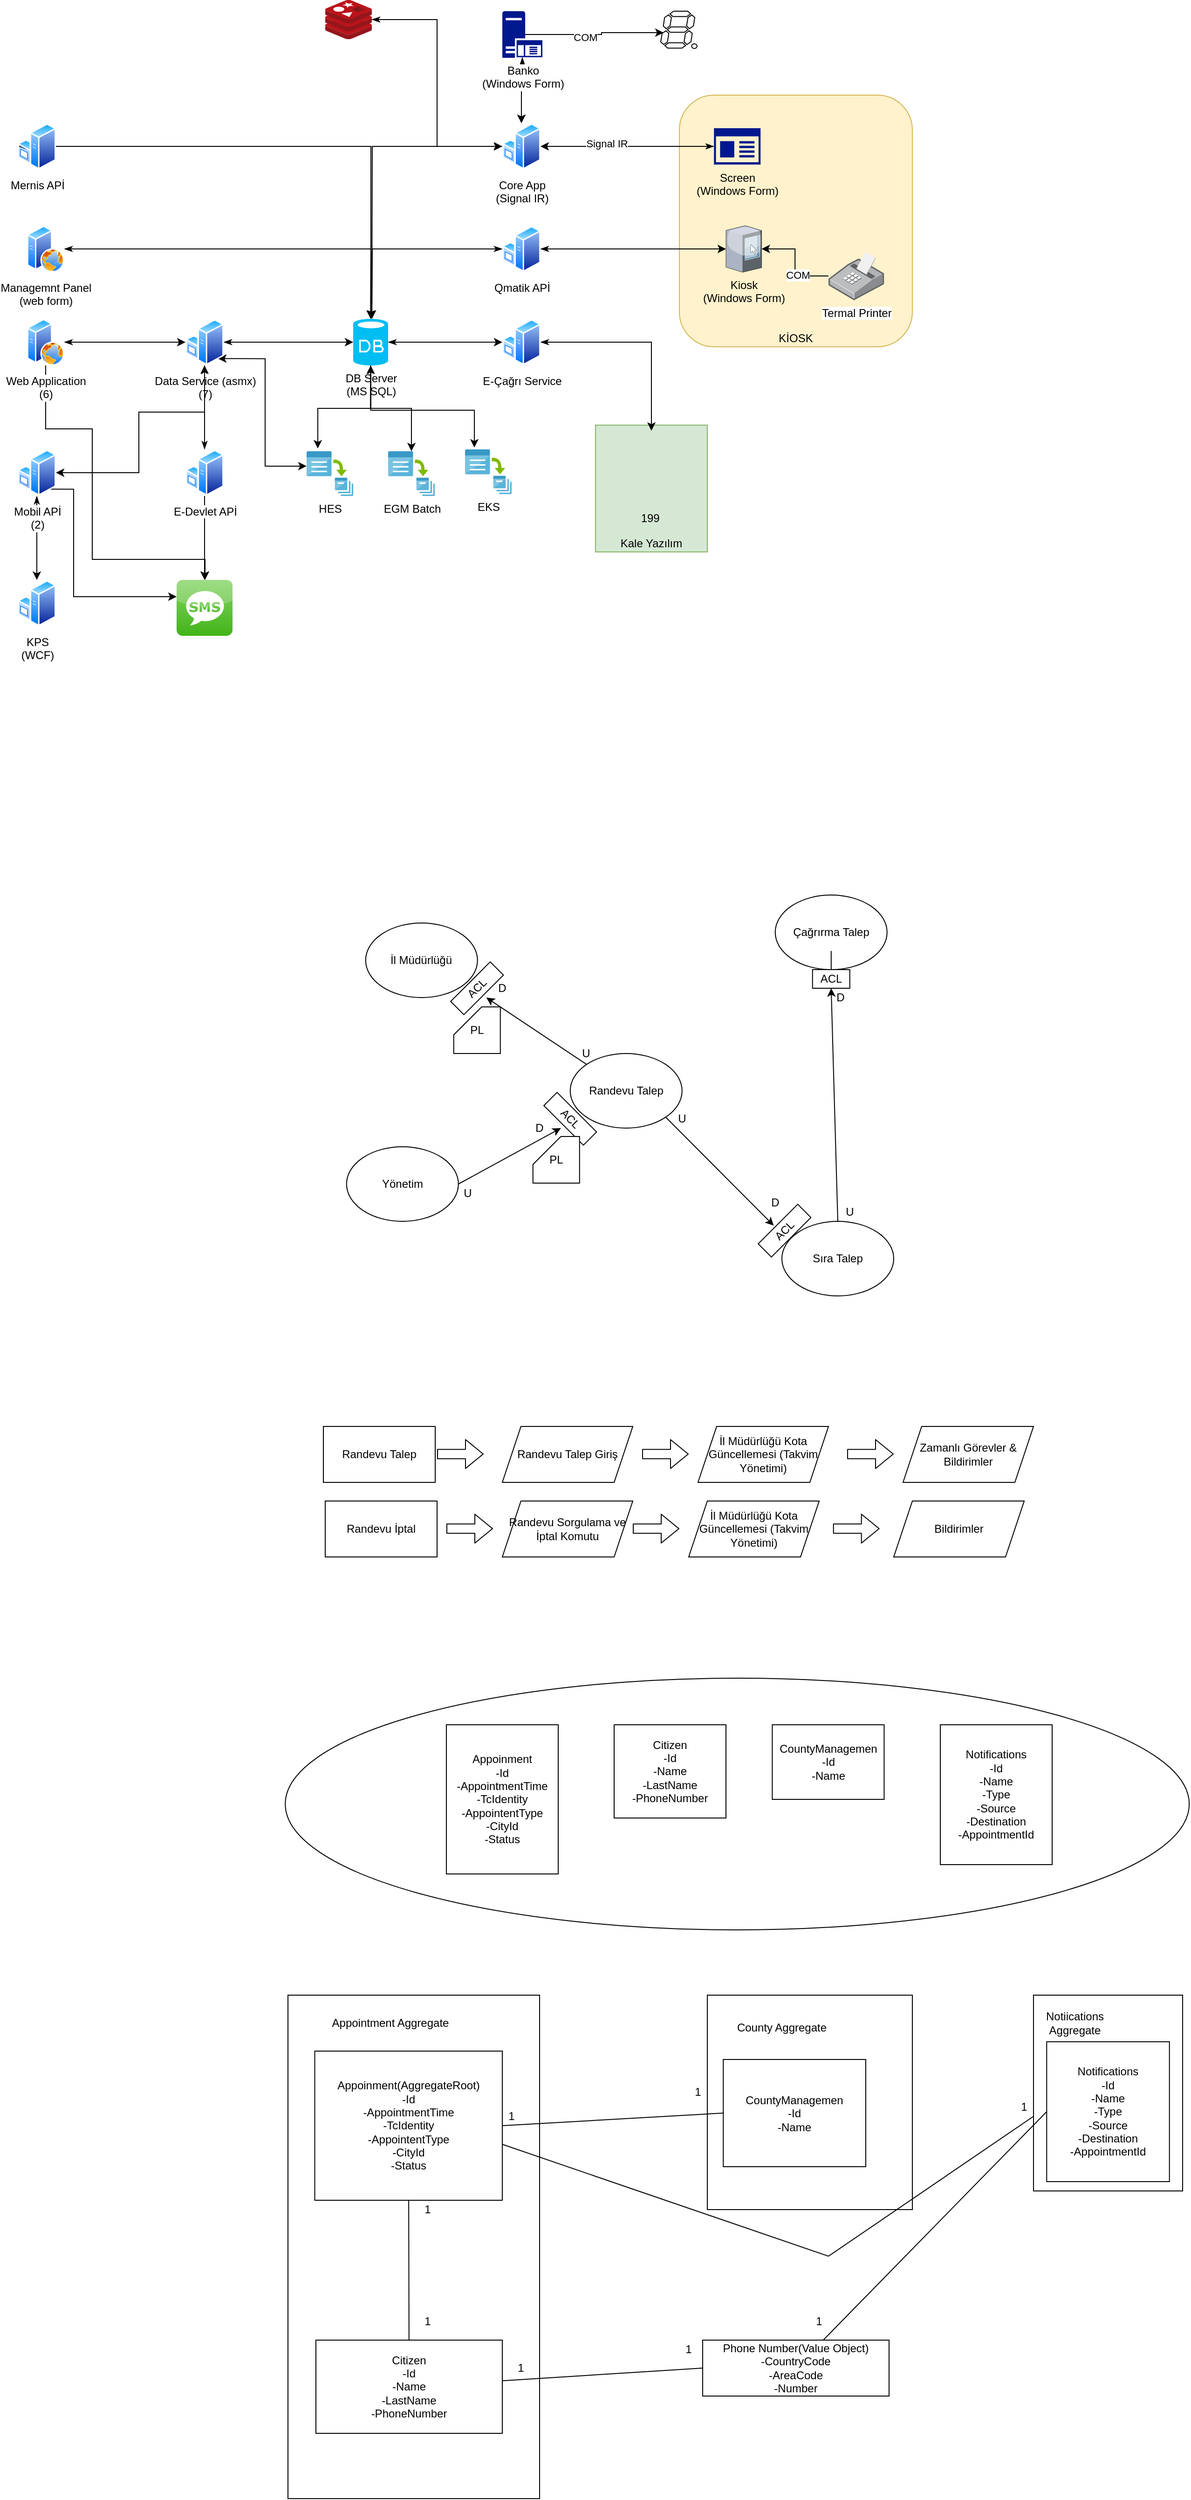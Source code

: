 <mxfile version="13.8.1" type="device"><diagram id="kkUxmiEm78G5_HfhtQ2X" name="Page-1"><mxGraphModel dx="1038" dy="1375" grid="1" gridSize="10" guides="1" tooltips="1" connect="1" arrows="1" fold="1" page="1" pageScale="1" pageWidth="1169" pageHeight="827" math="0" shadow="0"><root><mxCell id="0"/><mxCell id="1" parent="0"/><mxCell id="V8VqzDIGh4lfjZeklKHS-49" value="ACL" style="rounded=0;whiteSpace=wrap;html=1;rotation=-45;" parent="1" vertex="1"><mxGeometry x="822.88" y="490" width="60" height="20" as="geometry"/></mxCell><mxCell id="V8VqzDIGh4lfjZeklKHS-33" value="" style="ellipse;whiteSpace=wrap;html=1;" parent="1" vertex="1"><mxGeometry x="317.12" y="980" width="970" height="270" as="geometry"/></mxCell><mxCell id="VqRsnzMI_mn1pf7u7WBK-5" value="KİOSK" style="rounded=1;whiteSpace=wrap;html=1;fillColor=#fff2cc;strokeColor=#d6b656;verticalAlign=bottom;" parent="1" vertex="1"><mxGeometry x="740" y="-718" width="250" height="270" as="geometry"/></mxCell><mxCell id="2tk7KQ9Ke8v3FKssG6Ou-52" value="Kale Yazılım" style="rounded=0;whiteSpace=wrap;html=1;labelBackgroundColor=none;fillColor=#d5e8d4;strokeColor=#82b366;verticalAlign=bottom;" parent="1" vertex="1"><mxGeometry x="650" y="-364" width="120" height="136" as="geometry"/></mxCell><mxCell id="2tk7KQ9Ke8v3FKssG6Ou-8" style="edgeStyle=orthogonalEdgeStyle;rounded=0;orthogonalLoop=1;jettySize=auto;html=1;exitX=1;exitY=0.5;exitDx=0;exitDy=0;startArrow=classicThin;startFill=1;" parent="1" source="2tk7KQ9Ke8v3FKssG6Ou-1" target="2tk7KQ9Ke8v3FKssG6Ou-4" edge="1"><mxGeometry relative="1" as="geometry"/></mxCell><mxCell id="hdFLIZmTTeZURl3DCnVC-8" style="edgeStyle=orthogonalEdgeStyle;rounded=0;orthogonalLoop=1;jettySize=auto;html=1;exitX=0.5;exitY=1;exitDx=0;exitDy=0;startArrow=none;startFill=0;" parent="1" source="2tk7KQ9Ke8v3FKssG6Ou-1" target="hdFLIZmTTeZURl3DCnVC-6" edge="1"><mxGeometry relative="1" as="geometry"><Array as="points"><mxPoint x="60" y="-360"/><mxPoint x="110" y="-360"/><mxPoint x="110" y="-220"/><mxPoint x="231" y="-220"/></Array></mxGeometry></mxCell><mxCell id="2tk7KQ9Ke8v3FKssG6Ou-1" value="Web Application&lt;br&gt;(6)" style="aspect=fixed;perimeter=ellipsePerimeter;html=1;align=center;shadow=0;dashed=0;spacingTop=3;image;image=img/lib/active_directory/web_server.svg;" parent="1" vertex="1"><mxGeometry x="40" y="-478" width="40" height="50" as="geometry"/></mxCell><mxCell id="2tk7KQ9Ke8v3FKssG6Ou-7" style="edgeStyle=orthogonalEdgeStyle;rounded=0;orthogonalLoop=1;jettySize=auto;html=1;exitX=1;exitY=0.5;exitDx=0;exitDy=0;entryX=0;entryY=0.5;entryDx=0;entryDy=0;entryPerimeter=0;startArrow=classicThin;startFill=1;" parent="1" source="2tk7KQ9Ke8v3FKssG6Ou-4" target="2tk7KQ9Ke8v3FKssG6Ou-6" edge="1"><mxGeometry relative="1" as="geometry"/></mxCell><mxCell id="2tk7KQ9Ke8v3FKssG6Ou-15" style="edgeStyle=orthogonalEdgeStyle;rounded=0;orthogonalLoop=1;jettySize=auto;html=1;exitX=0.5;exitY=1;exitDx=0;exitDy=0;entryX=1;entryY=0.5;entryDx=0;entryDy=0;startArrow=classicThin;startFill=1;" parent="1" source="2tk7KQ9Ke8v3FKssG6Ou-4" target="2tk7KQ9Ke8v3FKssG6Ou-10" edge="1"><mxGeometry relative="1" as="geometry"><Array as="points"><mxPoint x="231" y="-378"/><mxPoint x="160" y="-378"/><mxPoint x="160" y="-313"/></Array></mxGeometry></mxCell><mxCell id="hdFLIZmTTeZURl3DCnVC-3" style="edgeStyle=orthogonalEdgeStyle;rounded=0;orthogonalLoop=1;jettySize=auto;html=1;exitX=1;exitY=1;exitDx=0;exitDy=0;startArrow=classic;startFill=1;entryX=0;entryY=0.333;entryDx=0;entryDy=0;entryPerimeter=0;" parent="1" source="2tk7KQ9Ke8v3FKssG6Ou-4" target="hdFLIZmTTeZURl3DCnVC-1" edge="1"><mxGeometry relative="1" as="geometry"><mxPoint x="330" y="-310" as="targetPoint"/></mxGeometry></mxCell><mxCell id="2tk7KQ9Ke8v3FKssG6Ou-4" value="Data Service (asmx)&lt;br&gt;(7)" style="aspect=fixed;perimeter=ellipsePerimeter;html=1;align=center;shadow=0;dashed=0;spacingTop=3;image;image=img/lib/active_directory/windows_server.svg;" parent="1" vertex="1"><mxGeometry x="210" y="-478" width="41" height="50" as="geometry"/></mxCell><mxCell id="2tk7KQ9Ke8v3FKssG6Ou-21" style="edgeStyle=orthogonalEdgeStyle;rounded=0;orthogonalLoop=1;jettySize=auto;html=1;startArrow=classicThin;startFill=1;" parent="1" source="2tk7KQ9Ke8v3FKssG6Ou-6" target="2tk7KQ9Ke8v3FKssG6Ou-20" edge="1"><mxGeometry relative="1" as="geometry"/></mxCell><mxCell id="2tk7KQ9Ke8v3FKssG6Ou-23" style="edgeStyle=orthogonalEdgeStyle;rounded=0;orthogonalLoop=1;jettySize=auto;html=1;exitX=1;exitY=0.5;exitDx=0;exitDy=0;exitPerimeter=0;entryX=0;entryY=0.5;entryDx=0;entryDy=0;startArrow=classicThin;startFill=1;" parent="1" source="2tk7KQ9Ke8v3FKssG6Ou-6" target="2tk7KQ9Ke8v3FKssG6Ou-22" edge="1"><mxGeometry relative="1" as="geometry"/></mxCell><mxCell id="hdFLIZmTTeZURl3DCnVC-14" style="edgeStyle=orthogonalEdgeStyle;rounded=0;orthogonalLoop=1;jettySize=auto;html=1;exitX=0.5;exitY=1;exitDx=0;exitDy=0;exitPerimeter=0;startArrow=none;startFill=0;" parent="1" source="2tk7KQ9Ke8v3FKssG6Ou-6" edge="1"><mxGeometry relative="1" as="geometry"><mxPoint x="520" y="-340" as="targetPoint"/><Array as="points"><mxPoint x="409" y="-380"/><mxPoint x="520" y="-380"/></Array></mxGeometry></mxCell><mxCell id="2tk7KQ9Ke8v3FKssG6Ou-6" value="DB Server&lt;br&gt;(MS SQL)" style="verticalLabelPosition=bottom;html=1;verticalAlign=top;align=center;strokeColor=none;fillColor=#00BEF2;shape=mxgraph.azure.database;" parent="1" vertex="1"><mxGeometry x="390" y="-478" width="37.5" height="50" as="geometry"/></mxCell><mxCell id="2tk7KQ9Ke8v3FKssG6Ou-18" style="edgeStyle=orthogonalEdgeStyle;rounded=0;orthogonalLoop=1;jettySize=auto;html=1;exitX=0.5;exitY=1;exitDx=0;exitDy=0;startArrow=classicThin;startFill=1;" parent="1" source="2tk7KQ9Ke8v3FKssG6Ou-10" target="2tk7KQ9Ke8v3FKssG6Ou-17" edge="1"><mxGeometry relative="1" as="geometry"/></mxCell><mxCell id="hdFLIZmTTeZURl3DCnVC-9" style="edgeStyle=orthogonalEdgeStyle;rounded=0;orthogonalLoop=1;jettySize=auto;html=1;exitX=1;exitY=1;exitDx=0;exitDy=0;startArrow=none;startFill=0;" parent="1" source="2tk7KQ9Ke8v3FKssG6Ou-10" target="hdFLIZmTTeZURl3DCnVC-6" edge="1"><mxGeometry relative="1" as="geometry"><Array as="points"><mxPoint x="90" y="-295"/><mxPoint x="90" y="-180"/></Array></mxGeometry></mxCell><mxCell id="2tk7KQ9Ke8v3FKssG6Ou-10" value="Mobil APİ&lt;br&gt;(2)" style="aspect=fixed;perimeter=ellipsePerimeter;html=1;align=center;shadow=0;dashed=0;spacingTop=3;image;image=img/lib/active_directory/windows_server.svg;" parent="1" vertex="1"><mxGeometry x="30" y="-338" width="41" height="50" as="geometry"/></mxCell><mxCell id="2tk7KQ9Ke8v3FKssG6Ou-16" style="edgeStyle=orthogonalEdgeStyle;rounded=0;orthogonalLoop=1;jettySize=auto;html=1;exitX=0.5;exitY=0;exitDx=0;exitDy=0;entryX=0.5;entryY=1;entryDx=0;entryDy=0;startArrow=classicThin;startFill=1;" parent="1" source="2tk7KQ9Ke8v3FKssG6Ou-11" target="2tk7KQ9Ke8v3FKssG6Ou-4" edge="1"><mxGeometry relative="1" as="geometry"/></mxCell><mxCell id="hdFLIZmTTeZURl3DCnVC-10" style="edgeStyle=orthogonalEdgeStyle;rounded=0;orthogonalLoop=1;jettySize=auto;html=1;exitX=0.5;exitY=1;exitDx=0;exitDy=0;startArrow=none;startFill=0;" parent="1" source="2tk7KQ9Ke8v3FKssG6Ou-11" target="hdFLIZmTTeZURl3DCnVC-6" edge="1"><mxGeometry relative="1" as="geometry"/></mxCell><mxCell id="2tk7KQ9Ke8v3FKssG6Ou-11" value="E-Devlet APİ&lt;br&gt;" style="aspect=fixed;perimeter=ellipsePerimeter;html=1;align=center;shadow=0;dashed=0;spacingTop=3;image;image=img/lib/active_directory/windows_server.svg;" parent="1" vertex="1"><mxGeometry x="210" y="-338" width="41" height="50" as="geometry"/></mxCell><mxCell id="2tk7KQ9Ke8v3FKssG6Ou-17" value="KPS &lt;br&gt;(WCF)" style="aspect=fixed;perimeter=ellipsePerimeter;html=1;align=center;shadow=0;dashed=0;spacingTop=3;image;image=img/lib/active_directory/windows_server.svg;" parent="1" vertex="1"><mxGeometry x="30" y="-198" width="41" height="50" as="geometry"/></mxCell><mxCell id="2tk7KQ9Ke8v3FKssG6Ou-20" value="EGM Batch" style="aspect=fixed;html=1;points=[];align=center;image;fontSize=12;image=img/lib/mscae/Batch_Accounts.svg;" parent="1" vertex="1"><mxGeometry x="427.5" y="-336" width="50" height="48" as="geometry"/></mxCell><mxCell id="2tk7KQ9Ke8v3FKssG6Ou-27" style="edgeStyle=orthogonalEdgeStyle;rounded=0;orthogonalLoop=1;jettySize=auto;html=1;startArrow=classicThin;startFill=1;fontColor=#000000;" parent="1" source="2tk7KQ9Ke8v3FKssG6Ou-22" target="2tk7KQ9Ke8v3FKssG6Ou-25" edge="1"><mxGeometry relative="1" as="geometry"/></mxCell><mxCell id="2tk7KQ9Ke8v3FKssG6Ou-22" value="E-Çağrı Service" style="aspect=fixed;perimeter=ellipsePerimeter;html=1;align=center;shadow=0;dashed=0;spacingTop=3;image;image=img/lib/active_directory/windows_server.svg;" parent="1" vertex="1"><mxGeometry x="550" y="-478" width="41" height="50" as="geometry"/></mxCell><mxCell id="2tk7KQ9Ke8v3FKssG6Ou-25" value="199&amp;nbsp;" style="shape=image;html=1;verticalAlign=top;verticalLabelPosition=bottom;labelBackgroundColor=none;imageAspect=0;aspect=fixed;image=https://cdn2.iconfinder.com/data/icons/coronavirus-disease-highlight/128/button-Emergency-contact_list-laptop-helpline-128.png;fontColor=#000000;" parent="1" vertex="1"><mxGeometry x="670" y="-358" width="80" height="80" as="geometry"/></mxCell><mxCell id="2tk7KQ9Ke8v3FKssG6Ou-29" style="edgeStyle=none;rounded=0;orthogonalLoop=1;jettySize=auto;html=1;exitX=1;exitY=0.5;exitDx=0;exitDy=0;entryX=0.5;entryY=0;entryDx=0;entryDy=0;entryPerimeter=0;startArrow=classicThin;startFill=1;fontColor=#000000;" parent="1" source="2tk7KQ9Ke8v3FKssG6Ou-28" target="2tk7KQ9Ke8v3FKssG6Ou-6" edge="1"><mxGeometry relative="1" as="geometry"><Array as="points"><mxPoint x="409" y="-553"/></Array></mxGeometry></mxCell><mxCell id="2tk7KQ9Ke8v3FKssG6Ou-28" value="Managemnt Panel&lt;br&gt;(web form)" style="aspect=fixed;perimeter=ellipsePerimeter;html=1;align=center;shadow=0;dashed=0;spacingTop=3;image;image=img/lib/active_directory/web_server.svg;" parent="1" vertex="1"><mxGeometry x="40" y="-578" width="40" height="50" as="geometry"/></mxCell><mxCell id="2tk7KQ9Ke8v3FKssG6Ou-31" style="edgeStyle=none;rounded=0;orthogonalLoop=1;jettySize=auto;html=1;exitX=0;exitY=0.5;exitDx=0;exitDy=0;entryX=0.5;entryY=0;entryDx=0;entryDy=0;entryPerimeter=0;startArrow=classicThin;startFill=1;fontColor=#000000;" parent="1" source="2tk7KQ9Ke8v3FKssG6Ou-30" target="2tk7KQ9Ke8v3FKssG6Ou-6" edge="1"><mxGeometry relative="1" as="geometry"><Array as="points"><mxPoint x="409" y="-663"/><mxPoint x="409" y="-553"/></Array></mxGeometry></mxCell><mxCell id="2tk7KQ9Ke8v3FKssG6Ou-30" value="Mernis APİ" style="aspect=fixed;perimeter=ellipsePerimeter;html=1;align=center;shadow=0;dashed=0;spacingTop=3;image;image=img/lib/active_directory/windows_server.svg;" parent="1" vertex="1"><mxGeometry x="30" y="-688" width="41" height="50" as="geometry"/></mxCell><mxCell id="2tk7KQ9Ke8v3FKssG6Ou-39" style="edgeStyle=orthogonalEdgeStyle;rounded=0;orthogonalLoop=1;jettySize=auto;html=1;exitX=0;exitY=0.5;exitDx=0;exitDy=0;startArrow=classicThin;startFill=1;fontColor=#000000;" parent="1" source="2tk7KQ9Ke8v3FKssG6Ou-35" edge="1"><mxGeometry relative="1" as="geometry"><mxPoint x="410" y="-478" as="targetPoint"/></mxGeometry></mxCell><mxCell id="2tk7KQ9Ke8v3FKssG6Ou-35" value="Core App&lt;br&gt;(Signal IR)" style="aspect=fixed;perimeter=ellipsePerimeter;html=1;align=center;shadow=0;dashed=0;spacingTop=3;image;image=img/lib/active_directory/windows_server.svg;" parent="1" vertex="1"><mxGeometry x="550" y="-688" width="41" height="50" as="geometry"/></mxCell><mxCell id="2tk7KQ9Ke8v3FKssG6Ou-40" style="edgeStyle=orthogonalEdgeStyle;rounded=0;orthogonalLoop=1;jettySize=auto;html=1;exitX=0;exitY=0.5;exitDx=0;exitDy=0;startArrow=classicThin;startFill=1;fontColor=#000000;" parent="1" source="2tk7KQ9Ke8v3FKssG6Ou-36" edge="1"><mxGeometry relative="1" as="geometry"><mxPoint x="410" y="-478" as="targetPoint"/></mxGeometry></mxCell><mxCell id="2tk7KQ9Ke8v3FKssG6Ou-44" style="edgeStyle=orthogonalEdgeStyle;rounded=0;orthogonalLoop=1;jettySize=auto;html=1;exitX=1;exitY=0.5;exitDx=0;exitDy=0;startArrow=classicThin;startFill=1;fontColor=#000000;" parent="1" source="2tk7KQ9Ke8v3FKssG6Ou-36" target="2tk7KQ9Ke8v3FKssG6Ou-43" edge="1"><mxGeometry relative="1" as="geometry"/></mxCell><mxCell id="2tk7KQ9Ke8v3FKssG6Ou-36" value="Qmatik APİ" style="aspect=fixed;perimeter=ellipsePerimeter;html=1;align=center;shadow=0;dashed=0;spacingTop=3;image;image=img/lib/active_directory/windows_server.svg;" parent="1" vertex="1"><mxGeometry x="550" y="-578" width="41" height="50" as="geometry"/></mxCell><mxCell id="2tk7KQ9Ke8v3FKssG6Ou-47" style="edgeStyle=orthogonalEdgeStyle;rounded=0;orthogonalLoop=1;jettySize=auto;html=1;exitX=0.5;exitY=0.99;exitDx=0;exitDy=0;exitPerimeter=0;startArrow=classicThin;startFill=1;fontColor=#000000;" parent="1" source="2tk7KQ9Ke8v3FKssG6Ou-41" target="2tk7KQ9Ke8v3FKssG6Ou-35" edge="1"><mxGeometry relative="1" as="geometry"/></mxCell><mxCell id="2tk7KQ9Ke8v3FKssG6Ou-54" value="" style="edgeStyle=orthogonalEdgeStyle;rounded=0;orthogonalLoop=1;jettySize=auto;html=1;startArrow=classicThin;startFill=1;fontColor=#000000;" parent="1" source="2tk7KQ9Ke8v3FKssG6Ou-41" target="2tk7KQ9Ke8v3FKssG6Ou-35" edge="1"><mxGeometry relative="1" as="geometry"/></mxCell><mxCell id="hdFLIZmTTeZURl3DCnVC-16" style="edgeStyle=orthogonalEdgeStyle;rounded=0;orthogonalLoop=1;jettySize=auto;html=1;exitX=0.57;exitY=0.5;exitDx=0;exitDy=0;exitPerimeter=0;entryX=0.077;entryY=0.575;entryDx=0;entryDy=0;entryPerimeter=0;startArrow=none;startFill=0;" parent="1" source="2tk7KQ9Ke8v3FKssG6Ou-41" target="hdFLIZmTTeZURl3DCnVC-15" edge="1"><mxGeometry relative="1" as="geometry"/></mxCell><mxCell id="hdFLIZmTTeZURl3DCnVC-19" value="COM" style="edgeLabel;html=1;align=center;verticalAlign=middle;resizable=0;points=[];" parent="hdFLIZmTTeZURl3DCnVC-16" vertex="1" connectable="0"><mxGeometry x="-0.143" y="-3" relative="1" as="geometry"><mxPoint as="offset"/></mxGeometry></mxCell><mxCell id="2tk7KQ9Ke8v3FKssG6Ou-41" value="Banko&lt;br&gt;(Windows Form)" style="aspect=fixed;pointerEvents=1;shadow=0;dashed=0;html=1;strokeColor=none;labelPosition=center;verticalLabelPosition=bottom;verticalAlign=top;align=center;fillColor=#00188D;shape=mxgraph.mscae.enterprise.application_server;labelBackgroundColor=#FFFFFF;fontColor=#000000;" parent="1" vertex="1"><mxGeometry x="550" y="-808" width="43" height="50" as="geometry"/></mxCell><mxCell id="2tk7KQ9Ke8v3FKssG6Ou-50" style="edgeStyle=orthogonalEdgeStyle;rounded=0;orthogonalLoop=1;jettySize=auto;html=1;exitX=0;exitY=0.5;exitDx=0;exitDy=0;exitPerimeter=0;startArrow=classicThin;startFill=1;fontColor=#000000;" parent="1" source="2tk7KQ9Ke8v3FKssG6Ou-42" target="2tk7KQ9Ke8v3FKssG6Ou-35" edge="1"><mxGeometry relative="1" as="geometry"/></mxCell><mxCell id="2tk7KQ9Ke8v3FKssG6Ou-51" value="Signal IR" style="edgeLabel;html=1;align=center;verticalAlign=middle;resizable=0;points=[];fontColor=#000000;" parent="2tk7KQ9Ke8v3FKssG6Ou-50" vertex="1" connectable="0"><mxGeometry x="0.237" y="-3" relative="1" as="geometry"><mxPoint as="offset"/></mxGeometry></mxCell><mxCell id="2tk7KQ9Ke8v3FKssG6Ou-42" value="Screen&lt;br&gt;(Windows Form)" style="aspect=fixed;pointerEvents=1;shadow=0;dashed=0;html=1;strokeColor=none;labelPosition=center;verticalLabelPosition=bottom;verticalAlign=top;align=center;fillColor=#00188D;shape=mxgraph.mscae.enterprise.app_generic;labelBackgroundColor=none;fontColor=#000000;" parent="1" vertex="1"><mxGeometry x="777.12" y="-682.5" width="50" height="39" as="geometry"/></mxCell><mxCell id="2tk7KQ9Ke8v3FKssG6Ou-43" value="Kiosk&lt;br&gt;(Windows Form)" style="verticalLabelPosition=bottom;aspect=fixed;html=1;verticalAlign=top;strokeColor=none;align=center;outlineConnect=0;shape=mxgraph.citrix.kiosk;labelBackgroundColor=none;fontColor=#000000;" parent="1" vertex="1"><mxGeometry x="790" y="-578" width="38.24" height="50" as="geometry"/></mxCell><mxCell id="VqRsnzMI_mn1pf7u7WBK-7" style="edgeStyle=orthogonalEdgeStyle;rounded=0;orthogonalLoop=1;jettySize=auto;html=1;entryX=0;entryY=0.5;entryDx=0;entryDy=0;startArrow=classicThin;startFill=1;" parent="1" source="VqRsnzMI_mn1pf7u7WBK-6" target="2tk7KQ9Ke8v3FKssG6Ou-35" edge="1"><mxGeometry relative="1" as="geometry"/></mxCell><mxCell id="VqRsnzMI_mn1pf7u7WBK-6" value="" style="aspect=fixed;html=1;points=[];align=center;image;fontSize=12;image=img/lib/mscae/Cache_Redis_Product.svg;labelBackgroundColor=none;" parent="1" vertex="1"><mxGeometry x="360" y="-820" width="50" height="42" as="geometry"/></mxCell><mxCell id="hdFLIZmTTeZURl3DCnVC-2" style="edgeStyle=orthogonalEdgeStyle;rounded=0;orthogonalLoop=1;jettySize=auto;html=1;exitX=0.24;exitY=-0.062;exitDx=0;exitDy=0;exitPerimeter=0;startArrow=classic;startFill=1;" parent="1" source="hdFLIZmTTeZURl3DCnVC-1" target="2tk7KQ9Ke8v3FKssG6Ou-6" edge="1"><mxGeometry relative="1" as="geometry"/></mxCell><mxCell id="hdFLIZmTTeZURl3DCnVC-1" value="HES" style="aspect=fixed;html=1;points=[];align=center;image;fontSize=12;image=img/lib/mscae/Batch_Accounts.svg;" parent="1" vertex="1"><mxGeometry x="340" y="-336" width="50" height="48" as="geometry"/></mxCell><mxCell id="hdFLIZmTTeZURl3DCnVC-6" value="" style="dashed=0;outlineConnect=0;html=1;align=center;labelPosition=center;verticalLabelPosition=bottom;verticalAlign=top;shape=mxgraph.webicons.sms;fillColor=#86D466;gradientColor=#42B418" parent="1" vertex="1"><mxGeometry x="200.5" y="-198" width="60" height="60" as="geometry"/></mxCell><mxCell id="hdFLIZmTTeZURl3DCnVC-11" value="EKS" style="aspect=fixed;html=1;points=[];align=center;image;fontSize=12;image=img/lib/mscae/Batch_Accounts.svg;" parent="1" vertex="1"><mxGeometry x="510" y="-338" width="50" height="48" as="geometry"/></mxCell><mxCell id="hdFLIZmTTeZURl3DCnVC-15" value="" style="verticalLabelPosition=bottom;shadow=0;dashed=0;align=center;html=1;verticalAlign=top;shape=mxgraph.electrical.opto_electronics.7_segment_display_with_dp;pointerEvents=1;" parent="1" vertex="1"><mxGeometry x="720" y="-808" width="39" height="40" as="geometry"/></mxCell><mxCell id="hdFLIZmTTeZURl3DCnVC-18" style="edgeStyle=orthogonalEdgeStyle;rounded=0;orthogonalLoop=1;jettySize=auto;html=1;startArrow=none;startFill=0;" parent="1" source="hdFLIZmTTeZURl3DCnVC-17" target="2tk7KQ9Ke8v3FKssG6Ou-43" edge="1"><mxGeometry relative="1" as="geometry"/></mxCell><mxCell id="hdFLIZmTTeZURl3DCnVC-20" value="COM" style="edgeLabel;html=1;align=center;verticalAlign=middle;resizable=0;points=[];" parent="hdFLIZmTTeZURl3DCnVC-18" vertex="1" connectable="0"><mxGeometry x="-0.345" y="-1" relative="1" as="geometry"><mxPoint as="offset"/></mxGeometry></mxCell><mxCell id="hdFLIZmTTeZURl3DCnVC-17" value="Termal Printer" style="points=[];aspect=fixed;html=1;align=center;shadow=0;dashed=0;image;image=img/lib/allied_telesis/computer_and_terminals/POS_Printer.svg;" parent="1" vertex="1"><mxGeometry x="900" y="-550" width="59.7" height="52" as="geometry"/></mxCell><mxCell id="V8VqzDIGh4lfjZeklKHS-42" style="edgeStyle=none;rounded=0;orthogonalLoop=1;jettySize=auto;html=1;exitX=1;exitY=1;exitDx=0;exitDy=0;entryX=0.427;entryY=-0.107;entryDx=0;entryDy=0;entryPerimeter=0;" parent="1" source="V8VqzDIGh4lfjZeklKHS-4" target="V8VqzDIGh4lfjZeklKHS-49" edge="1"><mxGeometry relative="1" as="geometry"/></mxCell><mxCell id="V8VqzDIGh4lfjZeklKHS-53" style="edgeStyle=none;rounded=0;orthogonalLoop=1;jettySize=auto;html=1;exitX=0;exitY=0;exitDx=0;exitDy=0;" parent="1" source="V8VqzDIGh4lfjZeklKHS-4" edge="1"><mxGeometry relative="1" as="geometry"><mxPoint x="532.88" y="250" as="targetPoint"/></mxGeometry></mxCell><mxCell id="V8VqzDIGh4lfjZeklKHS-4" value="Randevu Talep" style="ellipse;whiteSpace=wrap;html=1;" parent="1" vertex="1"><mxGeometry x="622.88" y="310" width="120" height="80" as="geometry"/></mxCell><mxCell id="V8VqzDIGh4lfjZeklKHS-43" style="edgeStyle=none;rounded=0;orthogonalLoop=1;jettySize=auto;html=1;exitX=0.5;exitY=0;exitDx=0;exitDy=0;entryX=0.5;entryY=1;entryDx=0;entryDy=0;" parent="1" source="V8VqzDIGh4lfjZeklKHS-5" target="V8VqzDIGh4lfjZeklKHS-52" edge="1"><mxGeometry relative="1" as="geometry"><mxPoint x="902.88" y="260" as="targetPoint"/></mxGeometry></mxCell><mxCell id="V8VqzDIGh4lfjZeklKHS-5" value="Sıra Talep" style="ellipse;whiteSpace=wrap;html=1;" parent="1" vertex="1"><mxGeometry x="850" y="490" width="120" height="80" as="geometry"/></mxCell><mxCell id="V8VqzDIGh4lfjZeklKHS-6" value="Çağrırma Talep" style="ellipse;whiteSpace=wrap;html=1;" parent="1" vertex="1"><mxGeometry x="842.88" y="140" width="120" height="80" as="geometry"/></mxCell><mxCell id="V8VqzDIGh4lfjZeklKHS-58" style="edgeStyle=none;rounded=0;orthogonalLoop=1;jettySize=auto;html=1;exitX=1;exitY=0.5;exitDx=0;exitDy=0;" parent="1" source="V8VqzDIGh4lfjZeklKHS-7" edge="1"><mxGeometry relative="1" as="geometry"><mxPoint x="612.88" y="390" as="targetPoint"/></mxGeometry></mxCell><mxCell id="V8VqzDIGh4lfjZeklKHS-7" value="Yönetim" style="ellipse;whiteSpace=wrap;html=1;" parent="1" vertex="1"><mxGeometry x="382.88" y="410" width="120" height="80" as="geometry"/></mxCell><mxCell id="V8VqzDIGh4lfjZeklKHS-9" value="Randevu Talep" style="rounded=0;whiteSpace=wrap;html=1;" parent="1" vertex="1"><mxGeometry x="358" y="710" width="120" height="60" as="geometry"/></mxCell><mxCell id="V8VqzDIGh4lfjZeklKHS-10" value="Randevu İptal" style="rounded=0;whiteSpace=wrap;html=1;" parent="1" vertex="1"><mxGeometry x="360" y="790" width="120" height="60" as="geometry"/></mxCell><mxCell id="V8VqzDIGh4lfjZeklKHS-16" value="" style="shape=flexArrow;endArrow=classic;html=1;" parent="1" edge="1"><mxGeometry width="50" height="50" relative="1" as="geometry"><mxPoint x="480" y="739.58" as="sourcePoint"/><mxPoint x="530" y="739.58" as="targetPoint"/></mxGeometry></mxCell><mxCell id="V8VqzDIGh4lfjZeklKHS-18" value="Randevu Talep Giriş" style="shape=parallelogram;perimeter=parallelogramPerimeter;whiteSpace=wrap;html=1;fixedSize=1;" parent="1" vertex="1"><mxGeometry x="550" y="710" width="140" height="60" as="geometry"/></mxCell><mxCell id="V8VqzDIGh4lfjZeklKHS-19" value="" style="shape=flexArrow;endArrow=classic;html=1;" parent="1" edge="1"><mxGeometry width="50" height="50" relative="1" as="geometry"><mxPoint x="700" y="739.58" as="sourcePoint"/><mxPoint x="750" y="739.58" as="targetPoint"/></mxGeometry></mxCell><mxCell id="V8VqzDIGh4lfjZeklKHS-20" value="İl Müdürlüğü Kota Güncellemesi (Takvim Yönetimi)" style="shape=parallelogram;perimeter=parallelogramPerimeter;whiteSpace=wrap;html=1;fixedSize=1;" parent="1" vertex="1"><mxGeometry x="760" y="710" width="140" height="60" as="geometry"/></mxCell><mxCell id="V8VqzDIGh4lfjZeklKHS-22" value="" style="shape=flexArrow;endArrow=classic;html=1;" parent="1" edge="1"><mxGeometry width="50" height="50" relative="1" as="geometry"><mxPoint x="920" y="739.58" as="sourcePoint"/><mxPoint x="970" y="739.58" as="targetPoint"/></mxGeometry></mxCell><mxCell id="V8VqzDIGh4lfjZeklKHS-23" value="Zamanlı Görevler &amp;amp; Bildirimler" style="shape=parallelogram;perimeter=parallelogramPerimeter;whiteSpace=wrap;html=1;fixedSize=1;" parent="1" vertex="1"><mxGeometry x="980" y="710" width="140" height="60" as="geometry"/></mxCell><mxCell id="V8VqzDIGh4lfjZeklKHS-25" value="" style="shape=flexArrow;endArrow=classic;html=1;" parent="1" edge="1"><mxGeometry width="50" height="50" relative="1" as="geometry"><mxPoint x="490" y="819.58" as="sourcePoint"/><mxPoint x="540" y="819.58" as="targetPoint"/></mxGeometry></mxCell><mxCell id="V8VqzDIGh4lfjZeklKHS-26" value="Randevu Sorgulama ve İptal Komutu" style="shape=parallelogram;perimeter=parallelogramPerimeter;whiteSpace=wrap;html=1;fixedSize=1;" parent="1" vertex="1"><mxGeometry x="550" y="790" width="140" height="60" as="geometry"/></mxCell><mxCell id="V8VqzDIGh4lfjZeklKHS-28" value="" style="shape=flexArrow;endArrow=classic;html=1;" parent="1" edge="1"><mxGeometry width="50" height="50" relative="1" as="geometry"><mxPoint x="690" y="819.58" as="sourcePoint"/><mxPoint x="740" y="819.58" as="targetPoint"/></mxGeometry></mxCell><mxCell id="V8VqzDIGh4lfjZeklKHS-29" value="İl Müdürlüğü Kota Güncellemesi (Takvim Yönetimi)" style="shape=parallelogram;perimeter=parallelogramPerimeter;whiteSpace=wrap;html=1;fixedSize=1;" parent="1" vertex="1"><mxGeometry x="750" y="790" width="140" height="60" as="geometry"/></mxCell><mxCell id="V8VqzDIGh4lfjZeklKHS-30" value="" style="shape=flexArrow;endArrow=classic;html=1;" parent="1" edge="1"><mxGeometry width="50" height="50" relative="1" as="geometry"><mxPoint x="904.85" y="819.58" as="sourcePoint"/><mxPoint x="954.85" y="819.58" as="targetPoint"/></mxGeometry></mxCell><mxCell id="V8VqzDIGh4lfjZeklKHS-31" value="Bildirimler" style="shape=parallelogram;perimeter=parallelogramPerimeter;whiteSpace=wrap;html=1;fixedSize=1;" parent="1" vertex="1"><mxGeometry x="970" y="790" width="140" height="60" as="geometry"/></mxCell><mxCell id="V8VqzDIGh4lfjZeklKHS-34" value="Appoinment&lt;br&gt;-Id&lt;br&gt;-AppointmentTime&lt;br&gt;-TcIdentity&lt;br&gt;-AppointentType&lt;br&gt;-CityId&lt;br&gt;-Status" style="rounded=0;whiteSpace=wrap;html=1;" parent="1" vertex="1"><mxGeometry x="490" y="1030" width="120" height="160" as="geometry"/></mxCell><mxCell id="V8VqzDIGh4lfjZeklKHS-35" value="Citizen&lt;br&gt;-Id&lt;br&gt;-Name&lt;br&gt;-LastName&lt;br&gt;-PhoneNumber" style="rounded=0;whiteSpace=wrap;html=1;" parent="1" vertex="1"><mxGeometry x="670" y="1030" width="120" height="100" as="geometry"/></mxCell><mxCell id="V8VqzDIGh4lfjZeklKHS-36" value="CountyManagemen&lt;br&gt;-Id&lt;br&gt;-Name" style="rounded=0;whiteSpace=wrap;html=1;" parent="1" vertex="1"><mxGeometry x="839.7" y="1030" width="120" height="80" as="geometry"/></mxCell><mxCell id="V8VqzDIGh4lfjZeklKHS-37" value="Notifications&lt;br&gt;-Id&lt;br&gt;-Name&lt;br&gt;-Type&lt;br&gt;-Source&lt;br&gt;-Destination&lt;br&gt;-AppointmentId" style="rounded=0;whiteSpace=wrap;html=1;" parent="1" vertex="1"><mxGeometry x="1020" y="1030" width="120" height="150" as="geometry"/></mxCell><mxCell id="V8VqzDIGh4lfjZeklKHS-38" value="İl Müdürlüğü" style="ellipse;whiteSpace=wrap;html=1;" parent="1" vertex="1"><mxGeometry x="403.38" y="170" width="120" height="80" as="geometry"/></mxCell><mxCell id="V8VqzDIGh4lfjZeklKHS-44" value="U" style="text;html=1;strokeColor=none;fillColor=none;align=center;verticalAlign=middle;whiteSpace=wrap;rounded=0;" parent="1" vertex="1"><mxGeometry x="722.88" y="370" width="40" height="20" as="geometry"/></mxCell><mxCell id="V8VqzDIGh4lfjZeklKHS-45" value="D" style="text;html=1;strokeColor=none;fillColor=none;align=center;verticalAlign=middle;whiteSpace=wrap;rounded=0;" parent="1" vertex="1"><mxGeometry x="822.88" y="460" width="40" height="20" as="geometry"/></mxCell><mxCell id="V8VqzDIGh4lfjZeklKHS-46" value="U" style="text;html=1;strokeColor=none;fillColor=none;align=center;verticalAlign=middle;whiteSpace=wrap;rounded=0;" parent="1" vertex="1"><mxGeometry x="902.88" y="470" width="40" height="20" as="geometry"/></mxCell><mxCell id="V8VqzDIGh4lfjZeklKHS-47" value="D" style="text;html=1;strokeColor=none;fillColor=none;align=center;verticalAlign=middle;whiteSpace=wrap;rounded=0;" parent="1" vertex="1"><mxGeometry x="892.88" y="240" width="40" height="20" as="geometry"/></mxCell><mxCell id="qTTcQmGO6H9OxfQmtli5-1" value="" style="edgeStyle=orthogonalEdgeStyle;rounded=0;orthogonalLoop=1;jettySize=auto;html=1;" parent="1" source="V8VqzDIGh4lfjZeklKHS-52" target="V8VqzDIGh4lfjZeklKHS-6" edge="1"><mxGeometry relative="1" as="geometry"/></mxCell><mxCell id="V8VqzDIGh4lfjZeklKHS-52" value="ACL" style="rounded=0;whiteSpace=wrap;html=1;" parent="1" vertex="1"><mxGeometry x="882.88" y="220" width="40" height="20" as="geometry"/></mxCell><mxCell id="V8VqzDIGh4lfjZeklKHS-54" value="U" style="text;html=1;strokeColor=none;fillColor=none;align=center;verticalAlign=middle;whiteSpace=wrap;rounded=0;" parent="1" vertex="1"><mxGeometry x="620.38" y="300" width="40" height="20" as="geometry"/></mxCell><mxCell id="V8VqzDIGh4lfjZeklKHS-55" value="D" style="text;html=1;strokeColor=none;fillColor=none;align=center;verticalAlign=middle;whiteSpace=wrap;rounded=0;" parent="1" vertex="1"><mxGeometry x="530.38" y="230" width="40" height="20" as="geometry"/></mxCell><mxCell id="V8VqzDIGh4lfjZeklKHS-56" value="ACL" style="rounded=0;whiteSpace=wrap;html=1;rotation=-45;" parent="1" vertex="1"><mxGeometry x="492.88" y="230" width="60" height="20" as="geometry"/></mxCell><mxCell id="V8VqzDIGh4lfjZeklKHS-57" value="PL" style="shape=card;whiteSpace=wrap;html=1;" parent="1" vertex="1"><mxGeometry x="497.88" y="260" width="50" height="50" as="geometry"/></mxCell><mxCell id="V8VqzDIGh4lfjZeklKHS-59" value="U" style="text;html=1;strokeColor=none;fillColor=none;align=center;verticalAlign=middle;whiteSpace=wrap;rounded=0;" parent="1" vertex="1"><mxGeometry x="492.88" y="450" width="40" height="20" as="geometry"/></mxCell><mxCell id="V8VqzDIGh4lfjZeklKHS-60" value="D" style="text;html=1;strokeColor=none;fillColor=none;align=center;verticalAlign=middle;whiteSpace=wrap;rounded=0;" parent="1" vertex="1"><mxGeometry x="570.38" y="380" width="40" height="20" as="geometry"/></mxCell><mxCell id="V8VqzDIGh4lfjZeklKHS-62" value="ACL" style="rounded=0;whiteSpace=wrap;html=1;rotation=45;" parent="1" vertex="1"><mxGeometry x="592.88" y="370" width="60" height="20" as="geometry"/></mxCell><mxCell id="V8VqzDIGh4lfjZeklKHS-64" value="PL" style="shape=card;whiteSpace=wrap;html=1;" parent="1" vertex="1"><mxGeometry x="582.88" y="399" width="50" height="50" as="geometry"/></mxCell><mxCell id="qTTcQmGO6H9OxfQmtli5-16" value="" style="group" parent="1" vertex="1" connectable="0"><mxGeometry x="1120" y="1320" width="160" height="210" as="geometry"/></mxCell><mxCell id="qTTcQmGO6H9OxfQmtli5-14" value="" style="rounded=0;whiteSpace=wrap;html=1;" parent="qTTcQmGO6H9OxfQmtli5-16" vertex="1"><mxGeometry width="160" height="210" as="geometry"/></mxCell><mxCell id="qTTcQmGO6H9OxfQmtli5-15" value="Notiications Aggregate" style="text;html=1;strokeColor=none;fillColor=none;align=center;verticalAlign=middle;whiteSpace=wrap;rounded=0;" parent="qTTcQmGO6H9OxfQmtli5-16" vertex="1"><mxGeometry x="2.759" y="20" width="82.759" height="20" as="geometry"/></mxCell><mxCell id="qTTcQmGO6H9OxfQmtli5-9" value="Notifications&lt;br&gt;-Id&lt;br&gt;-Name&lt;br&gt;-Type&lt;br&gt;-Source&lt;br&gt;-Destination&lt;br&gt;-AppointmentId" style="rounded=0;whiteSpace=wrap;html=1;" parent="qTTcQmGO6H9OxfQmtli5-16" vertex="1"><mxGeometry x="14.14" y="50" width="131.72" height="150" as="geometry"/></mxCell><mxCell id="qTTcQmGO6H9OxfQmtli5-17" value="" style="group" parent="1" vertex="1" connectable="0"><mxGeometry x="750" y="1320" width="240" height="230" as="geometry"/></mxCell><mxCell id="qTTcQmGO6H9OxfQmtli5-12" value="" style="rounded=0;whiteSpace=wrap;html=1;" parent="qTTcQmGO6H9OxfQmtli5-17" vertex="1"><mxGeometry x="20" width="220" height="230.0" as="geometry"/></mxCell><mxCell id="qTTcQmGO6H9OxfQmtli5-8" value="CountyManagemen&lt;br&gt;-Id&lt;br&gt;-Name" style="rounded=0;whiteSpace=wrap;html=1;" parent="qTTcQmGO6H9OxfQmtli5-17" vertex="1"><mxGeometry x="37.12" y="69" width="152.88" height="115.0" as="geometry"/></mxCell><mxCell id="qTTcQmGO6H9OxfQmtli5-13" value="County Aggregate" style="text;html=1;strokeColor=none;fillColor=none;align=center;verticalAlign=middle;whiteSpace=wrap;rounded=0;" parent="qTTcQmGO6H9OxfQmtli5-17" vertex="1"><mxGeometry y="23" width="200" height="23" as="geometry"/></mxCell><mxCell id="qTTcQmGO6H9OxfQmtli5-22" value="1" style="text;html=1;strokeColor=none;fillColor=none;align=center;verticalAlign=middle;whiteSpace=wrap;rounded=0;" parent="qTTcQmGO6H9OxfQmtli5-17" vertex="1"><mxGeometry x="-10" y="92" width="40" height="23" as="geometry"/></mxCell><mxCell id="qTTcQmGO6H9OxfQmtli5-18" value="" style="group" parent="1" vertex="1" connectable="0"><mxGeometry x="320" y="1320" width="270" height="540" as="geometry"/></mxCell><mxCell id="qTTcQmGO6H9OxfQmtli5-2" value="" style="rounded=0;whiteSpace=wrap;html=1;align=left;" parent="qTTcQmGO6H9OxfQmtli5-18" vertex="1"><mxGeometry width="270" height="540" as="geometry"/></mxCell><mxCell id="qTTcQmGO6H9OxfQmtli5-29" style="edgeStyle=none;rounded=0;orthogonalLoop=1;jettySize=auto;html=1;endArrow=none;endFill=0;" parent="qTTcQmGO6H9OxfQmtli5-18" source="qTTcQmGO6H9OxfQmtli5-3" target="qTTcQmGO6H9OxfQmtli5-4" edge="1"><mxGeometry relative="1" as="geometry"/></mxCell><mxCell id="qTTcQmGO6H9OxfQmtli5-3" value="Appoinment(AggregateRoot)&lt;br&gt;-Id&lt;br&gt;-AppointmentTime&lt;br&gt;-TcIdentity&lt;br&gt;-AppointentType&lt;br&gt;-CityId&lt;br&gt;-Status" style="rounded=0;whiteSpace=wrap;html=1;" parent="qTTcQmGO6H9OxfQmtli5-18" vertex="1"><mxGeometry x="28.75" y="60" width="201.25" height="160" as="geometry"/></mxCell><mxCell id="qTTcQmGO6H9OxfQmtli5-4" value="Citizen&lt;br&gt;-Id&lt;br&gt;-Name&lt;br&gt;-LastName&lt;br&gt;-PhoneNumber" style="rounded=0;whiteSpace=wrap;html=1;" parent="qTTcQmGO6H9OxfQmtli5-18" vertex="1"><mxGeometry x="30" y="370" width="200" height="100" as="geometry"/></mxCell><mxCell id="qTTcQmGO6H9OxfQmtli5-5" value="Appointment Aggregate" style="text;html=1;strokeColor=none;fillColor=none;align=center;verticalAlign=middle;whiteSpace=wrap;rounded=0;" parent="qTTcQmGO6H9OxfQmtli5-18" vertex="1"><mxGeometry x="10" y="20" width="200" height="20" as="geometry"/></mxCell><mxCell id="qTTcQmGO6H9OxfQmtli5-21" value="1" style="text;html=1;strokeColor=none;fillColor=none;align=center;verticalAlign=middle;whiteSpace=wrap;rounded=0;" parent="qTTcQmGO6H9OxfQmtli5-18" vertex="1"><mxGeometry x="220" y="80" width="40" height="100" as="geometry"/></mxCell><mxCell id="qTTcQmGO6H9OxfQmtli5-30" value="1" style="text;html=1;strokeColor=none;fillColor=none;align=center;verticalAlign=middle;whiteSpace=wrap;rounded=0;" parent="qTTcQmGO6H9OxfQmtli5-18" vertex="1"><mxGeometry x="130" y="340" width="40" height="20" as="geometry"/></mxCell><mxCell id="qTTcQmGO6H9OxfQmtli5-31" value="1" style="text;html=1;strokeColor=none;fillColor=none;align=center;verticalAlign=middle;whiteSpace=wrap;rounded=0;" parent="qTTcQmGO6H9OxfQmtli5-18" vertex="1"><mxGeometry x="130" y="220" width="40" height="20" as="geometry"/></mxCell><mxCell id="qTTcQmGO6H9OxfQmtli5-33" value="1" style="text;html=1;strokeColor=none;fillColor=none;align=center;verticalAlign=middle;whiteSpace=wrap;rounded=0;" parent="qTTcQmGO6H9OxfQmtli5-18" vertex="1"><mxGeometry x="230" y="390" width="40" height="20" as="geometry"/></mxCell><mxCell id="qTTcQmGO6H9OxfQmtli5-20" value="" style="endArrow=none;html=1;exitX=1;exitY=0.5;exitDx=0;exitDy=0;entryX=0;entryY=0.5;entryDx=0;entryDy=0;" parent="1" source="qTTcQmGO6H9OxfQmtli5-3" target="qTTcQmGO6H9OxfQmtli5-8" edge="1"><mxGeometry width="50" height="50" relative="1" as="geometry"><mxPoint x="810" y="1600" as="sourcePoint"/><mxPoint x="770" y="1430" as="targetPoint"/></mxGeometry></mxCell><mxCell id="qTTcQmGO6H9OxfQmtli5-45" style="edgeStyle=none;rounded=0;orthogonalLoop=1;jettySize=auto;html=1;entryX=0;entryY=0.5;entryDx=0;entryDy=0;endArrow=none;endFill=0;" parent="1" source="qTTcQmGO6H9OxfQmtli5-24" target="qTTcQmGO6H9OxfQmtli5-9" edge="1"><mxGeometry relative="1" as="geometry"/></mxCell><mxCell id="qTTcQmGO6H9OxfQmtli5-24" value="Phone Number(Value Object)&lt;br&gt;-CountryCode&lt;br&gt;-AreaCode&lt;br&gt;-Number" style="rounded=0;whiteSpace=wrap;html=1;" parent="1" vertex="1"><mxGeometry x="765" y="1690" width="200" height="60" as="geometry"/></mxCell><mxCell id="qTTcQmGO6H9OxfQmtli5-32" style="edgeStyle=none;rounded=0;orthogonalLoop=1;jettySize=auto;html=1;entryX=0;entryY=0.5;entryDx=0;entryDy=0;endArrow=none;endFill=0;" parent="1" source="qTTcQmGO6H9OxfQmtli5-4" target="qTTcQmGO6H9OxfQmtli5-24" edge="1"><mxGeometry relative="1" as="geometry"/></mxCell><mxCell id="qTTcQmGO6H9OxfQmtli5-44" value="1" style="text;html=1;strokeColor=none;fillColor=none;align=center;verticalAlign=middle;whiteSpace=wrap;rounded=0;" parent="1" vertex="1"><mxGeometry x="730" y="1690" width="40" height="20" as="geometry"/></mxCell><mxCell id="qTTcQmGO6H9OxfQmtli5-51" style="edgeStyle=none;rounded=0;orthogonalLoop=1;jettySize=auto;html=1;entryX=0.25;entryY=0.8;entryDx=0;entryDy=0;entryPerimeter=0;endArrow=none;endFill=0;exitX=0.75;exitY=1;exitDx=0;exitDy=0;" parent="1" source="qTTcQmGO6H9OxfQmtli5-47" target="qTTcQmGO6H9OxfQmtli5-21" edge="1"><mxGeometry relative="1" as="geometry"><Array as="points"><mxPoint x="900" y="1600"/></Array></mxGeometry></mxCell><mxCell id="qTTcQmGO6H9OxfQmtli5-47" value="1" style="text;html=1;strokeColor=none;fillColor=none;align=center;verticalAlign=middle;whiteSpace=wrap;rounded=0;" parent="1" vertex="1"><mxGeometry x="1090" y="1430" width="40" height="20" as="geometry"/></mxCell><mxCell id="qTTcQmGO6H9OxfQmtli5-48" value="1" style="text;html=1;strokeColor=none;fillColor=none;align=center;verticalAlign=middle;whiteSpace=wrap;rounded=0;" parent="1" vertex="1"><mxGeometry x="870" y="1660" width="40" height="20" as="geometry"/></mxCell></root></mxGraphModel></diagram></mxfile>